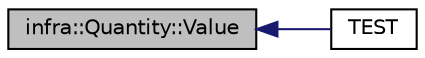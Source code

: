digraph "infra::Quantity::Value"
{
 // INTERACTIVE_SVG=YES
  edge [fontname="Helvetica",fontsize="10",labelfontname="Helvetica",labelfontsize="10"];
  node [fontname="Helvetica",fontsize="10",shape=record];
  rankdir="LR";
  Node42 [label="infra::Quantity::Value",height=0.2,width=0.4,color="black", fillcolor="grey75", style="filled", fontcolor="black"];
  Node42 -> Node43 [dir="back",color="midnightblue",fontsize="10",style="solid",fontname="Helvetica"];
  Node43 [label="TEST",height=0.2,width=0.4,color="black", fillcolor="white", style="filled",URL="$d9/d10/_test_unit_8cpp.html#ad6fdd59a1f903864508ad839f8ffe9eb"];
}
